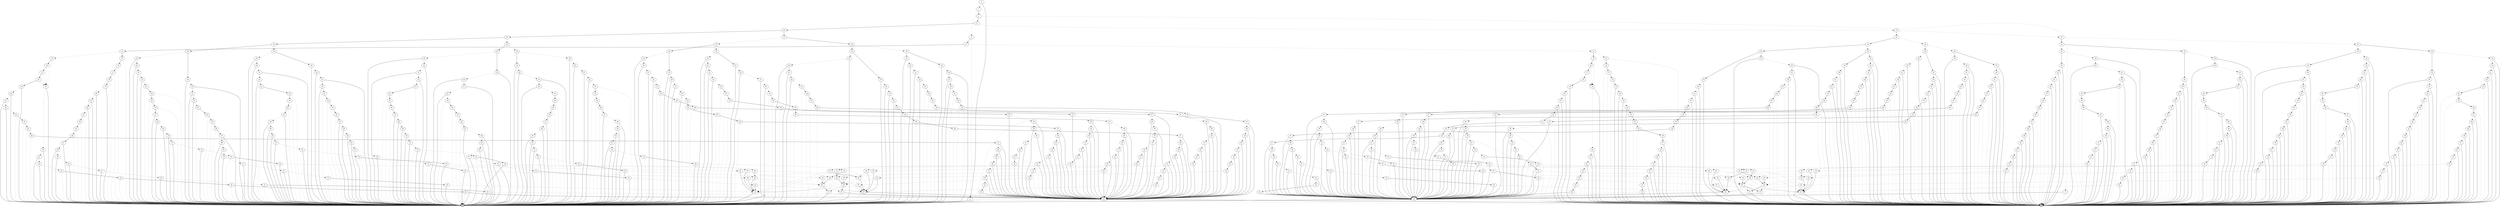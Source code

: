 digraph G {
0 [shape=box, label="0", style=filled, shape=box, height=0.3, width=0.3];
1 [shape=box, label="1", style=filled, shape=box, height=0.3, width=0.3];
30830 [label="0"];
30830 -> 30829 [style=dotted];
30830 -> 14 [style=filled];
30829 [label="1"];
30829 -> 30824 [style=dotted];
30829 -> 30828 [style=filled];
30824 [label="2"];
30824 -> 14 [style=dotted];
30824 -> 30823 [style=filled];
14 [label="6"];
14 -> 0 [style=dotted];
14 -> 1 [style=filled];
30823 [label="6"];
30823 -> 30821 [style=dotted];
30823 -> 30822 [style=filled];
30821 [label="14"];
30821 -> 9319 [style=dotted];
30821 -> 13718 [style=filled];
9319 [label="15"];
9319 -> 0 [style=dotted];
9319 -> 9318 [style=filled];
9318 [label="16"];
9318 -> 0 [style=dotted];
9318 -> 9317 [style=filled];
9317 [label="17"];
9317 -> 0 [style=dotted];
9317 -> 9316 [style=filled];
9316 [label="18"];
9316 -> 0 [style=dotted];
9316 -> 9313 [style=filled];
9313 [label="19"];
9313 -> 9312 [style=dotted];
9313 -> 0 [style=filled];
9312 [label="20"];
9312 -> 9311 [style=dotted];
9312 -> 0 [style=filled];
9311 [label="21"];
9311 -> 9310 [style=dotted];
9311 -> 0 [style=filled];
9310 [label="22"];
9310 -> 9309 [style=dotted];
9310 -> 0 [style=filled];
9309 [label="23"];
9309 -> 0 [style=dotted];
9309 -> 9308 [style=filled];
9308 [label="24"];
9308 -> 0 [style=dotted];
9308 -> 9307 [style=filled];
9307 [label="25"];
9307 -> 0 [style=dotted];
9307 -> 9306 [style=filled];
9306 [label="26"];
9306 -> 0 [style=dotted];
9306 -> 9305 [style=filled];
9305 [label="27"];
9305 -> 9304 [style=dotted];
9305 -> 0 [style=filled];
9304 [label="28"];
9304 -> 9303 [style=dotted];
9304 -> 0 [style=filled];
9303 [label="29"];
9303 -> 9302 [style=dotted];
9303 -> 0 [style=filled];
9302 [label="30"];
9302 -> 9301 [style=dotted];
9302 -> 0 [style=filled];
9301 [label="31"];
9301 -> 9300 [style=dotted];
9301 -> 0 [style=filled];
9300 [label="32"];
9300 -> 9299 [style=dotted];
9300 -> 0 [style=filled];
9299 [label="33"];
9299 -> 0 [style=dotted];
9299 -> 9298 [style=filled];
9298 [label="34"];
9298 -> 100 [style=dotted];
9298 -> 0 [style=filled];
100 [label="49"];
100 -> 0 [style=dotted];
100 -> 1 [style=filled];
13718 [label="15"];
13718 -> 235 [style=dotted];
13718 -> 13717 [style=filled];
235 [label="19"];
235 -> 234 [style=dotted];
235 -> 0 [style=filled];
234 [label="20"];
234 -> 233 [style=dotted];
234 -> 0 [style=filled];
233 [label="21"];
233 -> 232 [style=dotted];
233 -> 0 [style=filled];
232 [label="22"];
232 -> 231 [style=dotted];
232 -> 0 [style=filled];
231 [label="23"];
231 -> 0 [style=dotted];
231 -> 230 [style=filled];
230 [label="24"];
230 -> 0 [style=dotted];
230 -> 229 [style=filled];
229 [label="25"];
229 -> 0 [style=dotted];
229 -> 228 [style=filled];
228 [label="26"];
228 -> 0 [style=dotted];
228 -> 100 [style=filled];
13717 [label="16"];
13717 -> 235 [style=dotted];
13717 -> 13716 [style=filled];
13716 [label="17"];
13716 -> 235 [style=dotted];
13716 -> 13715 [style=filled];
13715 [label="18"];
13715 -> 235 [style=dotted];
13715 -> 301 [style=filled];
301 [label="19"];
301 -> 300 [style=dotted];
301 -> 0 [style=filled];
300 [label="20"];
300 -> 299 [style=dotted];
300 -> 0 [style=filled];
299 [label="21"];
299 -> 298 [style=dotted];
299 -> 0 [style=filled];
298 [label="22"];
298 -> 297 [style=dotted];
298 -> 0 [style=filled];
297 [label="23"];
297 -> 0 [style=dotted];
297 -> 296 [style=filled];
296 [label="24"];
296 -> 0 [style=dotted];
296 -> 295 [style=filled];
295 [label="25"];
295 -> 0 [style=dotted];
295 -> 294 [style=filled];
294 [label="26"];
294 -> 0 [style=dotted];
294 -> 293 [style=filled];
293 [label="27"];
293 -> 292 [style=dotted];
293 -> 100 [style=filled];
292 [label="28"];
292 -> 291 [style=dotted];
292 -> 100 [style=filled];
291 [label="29"];
291 -> 290 [style=dotted];
291 -> 100 [style=filled];
290 [label="30"];
290 -> 289 [style=dotted];
290 -> 100 [style=filled];
289 [label="31"];
289 -> 288 [style=dotted];
289 -> 100 [style=filled];
288 [label="32"];
288 -> 287 [style=dotted];
288 -> 100 [style=filled];
287 [label="33"];
287 -> 100 [style=dotted];
287 -> 286 [style=filled];
286 [label="34"];
286 -> 0 [style=dotted];
286 -> 100 [style=filled];
30822 [label="14"];
30822 -> 13710 [style=dotted];
30822 -> 11496 [style=filled];
13710 [label="15"];
13710 -> 244 [style=dotted];
13710 -> 13709 [style=filled];
244 [label="19"];
244 -> 243 [style=dotted];
244 -> 1 [style=filled];
243 [label="20"];
243 -> 242 [style=dotted];
243 -> 1 [style=filled];
242 [label="21"];
242 -> 241 [style=dotted];
242 -> 1 [style=filled];
241 [label="22"];
241 -> 240 [style=dotted];
241 -> 1 [style=filled];
240 [label="23"];
240 -> 1 [style=dotted];
240 -> 239 [style=filled];
239 [label="24"];
239 -> 1 [style=dotted];
239 -> 238 [style=filled];
238 [label="25"];
238 -> 1 [style=dotted];
238 -> 237 [style=filled];
237 [label="26"];
237 -> 1 [style=dotted];
237 -> 101 [style=filled];
101 [label="49"];
101 -> 1 [style=dotted];
101 -> 0 [style=filled];
13709 [label="16"];
13709 -> 244 [style=dotted];
13709 -> 13708 [style=filled];
13708 [label="17"];
13708 -> 244 [style=dotted];
13708 -> 13707 [style=filled];
13707 [label="18"];
13707 -> 244 [style=dotted];
13707 -> 322 [style=filled];
322 [label="19"];
322 -> 321 [style=dotted];
322 -> 1 [style=filled];
321 [label="20"];
321 -> 320 [style=dotted];
321 -> 1 [style=filled];
320 [label="21"];
320 -> 319 [style=dotted];
320 -> 1 [style=filled];
319 [label="22"];
319 -> 318 [style=dotted];
319 -> 1 [style=filled];
318 [label="23"];
318 -> 1 [style=dotted];
318 -> 317 [style=filled];
317 [label="24"];
317 -> 1 [style=dotted];
317 -> 316 [style=filled];
316 [label="25"];
316 -> 1 [style=dotted];
316 -> 315 [style=filled];
315 [label="26"];
315 -> 1 [style=dotted];
315 -> 314 [style=filled];
314 [label="27"];
314 -> 313 [style=dotted];
314 -> 101 [style=filled];
313 [label="28"];
313 -> 312 [style=dotted];
313 -> 101 [style=filled];
312 [label="29"];
312 -> 311 [style=dotted];
312 -> 101 [style=filled];
311 [label="30"];
311 -> 310 [style=dotted];
311 -> 101 [style=filled];
310 [label="31"];
310 -> 309 [style=dotted];
310 -> 101 [style=filled];
309 [label="32"];
309 -> 308 [style=dotted];
309 -> 101 [style=filled];
308 [label="33"];
308 -> 101 [style=dotted];
308 -> 307 [style=filled];
307 [label="34"];
307 -> 1 [style=dotted];
307 -> 101 [style=filled];
11496 [label="15"];
11496 -> 1 [style=dotted];
11496 -> 11495 [style=filled];
11495 [label="16"];
11495 -> 1 [style=dotted];
11495 -> 11494 [style=filled];
11494 [label="17"];
11494 -> 1 [style=dotted];
11494 -> 11493 [style=filled];
11493 [label="18"];
11493 -> 1 [style=dotted];
11493 -> 11492 [style=filled];
11492 [label="19"];
11492 -> 11491 [style=dotted];
11492 -> 1 [style=filled];
11491 [label="20"];
11491 -> 11490 [style=dotted];
11491 -> 1 [style=filled];
11490 [label="21"];
11490 -> 11489 [style=dotted];
11490 -> 1 [style=filled];
11489 [label="22"];
11489 -> 11488 [style=dotted];
11489 -> 1 [style=filled];
11488 [label="23"];
11488 -> 1 [style=dotted];
11488 -> 11487 [style=filled];
11487 [label="24"];
11487 -> 1 [style=dotted];
11487 -> 11486 [style=filled];
11486 [label="25"];
11486 -> 1 [style=dotted];
11486 -> 11485 [style=filled];
11485 [label="26"];
11485 -> 1 [style=dotted];
11485 -> 11484 [style=filled];
11484 [label="27"];
11484 -> 11483 [style=dotted];
11484 -> 1 [style=filled];
11483 [label="28"];
11483 -> 11482 [style=dotted];
11483 -> 1 [style=filled];
11482 [label="29"];
11482 -> 11481 [style=dotted];
11482 -> 1 [style=filled];
11481 [label="30"];
11481 -> 11480 [style=dotted];
11481 -> 1 [style=filled];
11480 [label="31"];
11480 -> 11479 [style=dotted];
11480 -> 1 [style=filled];
11479 [label="32"];
11479 -> 11478 [style=dotted];
11479 -> 1 [style=filled];
11478 [label="33"];
11478 -> 1 [style=dotted];
11478 -> 11477 [style=filled];
11477 [label="34"];
11477 -> 101 [style=dotted];
11477 -> 1 [style=filled];
30828 [label="2"];
30828 -> 28750 [style=dotted];
30828 -> 30827 [style=filled];
28750 [label="6"];
28750 -> 0 [style=dotted];
28750 -> 100 [style=filled];
30827 [label="6"];
30827 -> 30825 [style=dotted];
30827 -> 30826 [style=filled];
30825 [label="14"];
30825 -> 30113 [style=dotted];
30825 -> 30815 [style=filled];
30113 [label="15"];
30113 -> 30045 [style=dotted];
30113 -> 30112 [style=filled];
30045 [label="16"];
30045 -> 30011 [style=dotted];
30045 -> 30044 [style=filled];
30011 [label="18"];
30011 -> 29994 [style=dotted];
30011 -> 30010 [style=filled];
29994 [label="19"];
29994 -> 29993 [style=dotted];
29994 -> 0 [style=filled];
29993 [label="20"];
29993 -> 29992 [style=dotted];
29993 -> 0 [style=filled];
29992 [label="21"];
29992 -> 29991 [style=dotted];
29992 -> 0 [style=filled];
29991 [label="22"];
29991 -> 29990 [style=dotted];
29991 -> 0 [style=filled];
29990 [label="23"];
29990 -> 0 [style=dotted];
29990 -> 29989 [style=filled];
29989 [label="24"];
29989 -> 0 [style=dotted];
29989 -> 29988 [style=filled];
29988 [label="25"];
29988 -> 0 [style=dotted];
29988 -> 29987 [style=filled];
29987 [label="26"];
29987 -> 0 [style=dotted];
29987 -> 29986 [style=filled];
29986 [label="27"];
29986 -> 29985 [style=dotted];
29986 -> 0 [style=filled];
29985 [label="28"];
29985 -> 29984 [style=dotted];
29985 -> 0 [style=filled];
29984 [label="29"];
29984 -> 29983 [style=dotted];
29984 -> 0 [style=filled];
29983 [label="30"];
29983 -> 29982 [style=dotted];
29983 -> 0 [style=filled];
29982 [label="31"];
29982 -> 29981 [style=dotted];
29982 -> 0 [style=filled];
29981 [label="32"];
29981 -> 29980 [style=dotted];
29981 -> 0 [style=filled];
29980 [label="33"];
29980 -> 0 [style=dotted];
29980 -> 29979 [style=filled];
29979 [label="34"];
29979 -> 29725 [style=dotted];
29979 -> 0 [style=filled];
29725 [label="35"];
29725 -> 452 [style=dotted];
29725 -> 29724 [style=filled];
452 [label="45"];
452 -> 0 [style=dotted];
452 -> 100 [style=filled];
29724 [label="36"];
29724 -> 452 [style=dotted];
29724 -> 29723 [style=filled];
29723 [label="45"];
29723 -> 574 [style=dotted];
29723 -> 582 [style=filled];
574 [label="47"];
574 -> 0 [style=dotted];
574 -> 100 [style=filled];
582 [label="47"];
582 -> 100 [style=dotted];
582 -> 0 [style=filled];
30010 [label="19"];
30010 -> 30009 [style=dotted];
30010 -> 0 [style=filled];
30009 [label="20"];
30009 -> 30008 [style=dotted];
30009 -> 0 [style=filled];
30008 [label="21"];
30008 -> 30007 [style=dotted];
30008 -> 0 [style=filled];
30007 [label="22"];
30007 -> 30006 [style=dotted];
30007 -> 0 [style=filled];
30006 [label="23"];
30006 -> 0 [style=dotted];
30006 -> 30005 [style=filled];
30005 [label="24"];
30005 -> 0 [style=dotted];
30005 -> 30004 [style=filled];
30004 [label="25"];
30004 -> 0 [style=dotted];
30004 -> 30003 [style=filled];
30003 [label="26"];
30003 -> 0 [style=dotted];
30003 -> 30002 [style=filled];
30002 [label="27"];
30002 -> 30001 [style=dotted];
30002 -> 0 [style=filled];
30001 [label="28"];
30001 -> 30000 [style=dotted];
30001 -> 0 [style=filled];
30000 [label="29"];
30000 -> 29999 [style=dotted];
30000 -> 0 [style=filled];
29999 [label="30"];
29999 -> 29998 [style=dotted];
29999 -> 0 [style=filled];
29998 [label="31"];
29998 -> 29997 [style=dotted];
29998 -> 0 [style=filled];
29997 [label="32"];
29997 -> 29996 [style=dotted];
29997 -> 0 [style=filled];
29996 [label="33"];
29996 -> 0 [style=dotted];
29996 -> 29995 [style=filled];
29995 [label="34"];
29995 -> 29730 [style=dotted];
29995 -> 0 [style=filled];
29730 [label="35"];
29730 -> 452 [style=dotted];
29730 -> 29723 [style=filled];
30044 [label="18"];
30044 -> 30027 [style=dotted];
30044 -> 30043 [style=filled];
30027 [label="19"];
30027 -> 30026 [style=dotted];
30027 -> 0 [style=filled];
30026 [label="20"];
30026 -> 30025 [style=dotted];
30026 -> 0 [style=filled];
30025 [label="21"];
30025 -> 30024 [style=dotted];
30025 -> 0 [style=filled];
30024 [label="22"];
30024 -> 30023 [style=dotted];
30024 -> 0 [style=filled];
30023 [label="23"];
30023 -> 0 [style=dotted];
30023 -> 30022 [style=filled];
30022 [label="24"];
30022 -> 0 [style=dotted];
30022 -> 30021 [style=filled];
30021 [label="25"];
30021 -> 0 [style=dotted];
30021 -> 30020 [style=filled];
30020 [label="26"];
30020 -> 0 [style=dotted];
30020 -> 30019 [style=filled];
30019 [label="27"];
30019 -> 30018 [style=dotted];
30019 -> 0 [style=filled];
30018 [label="28"];
30018 -> 30017 [style=dotted];
30018 -> 0 [style=filled];
30017 [label="29"];
30017 -> 30016 [style=dotted];
30017 -> 0 [style=filled];
30016 [label="30"];
30016 -> 30015 [style=dotted];
30016 -> 0 [style=filled];
30015 [label="31"];
30015 -> 30014 [style=dotted];
30015 -> 0 [style=filled];
30014 [label="32"];
30014 -> 30013 [style=dotted];
30014 -> 0 [style=filled];
30013 [label="33"];
30013 -> 0 [style=dotted];
30013 -> 30012 [style=filled];
30012 [label="34"];
30012 -> 29736 [style=dotted];
30012 -> 0 [style=filled];
29736 [label="35"];
29736 -> 452 [style=dotted];
29736 -> 29735 [style=filled];
29735 [label="36"];
29735 -> 29723 [style=dotted];
29735 -> 460 [style=filled];
460 [label="45"];
460 -> 100 [style=dotted];
460 -> 0 [style=filled];
30043 [label="19"];
30043 -> 30042 [style=dotted];
30043 -> 0 [style=filled];
30042 [label="20"];
30042 -> 30041 [style=dotted];
30042 -> 0 [style=filled];
30041 [label="21"];
30041 -> 30040 [style=dotted];
30041 -> 0 [style=filled];
30040 [label="22"];
30040 -> 30039 [style=dotted];
30040 -> 0 [style=filled];
30039 [label="23"];
30039 -> 0 [style=dotted];
30039 -> 30038 [style=filled];
30038 [label="24"];
30038 -> 0 [style=dotted];
30038 -> 30037 [style=filled];
30037 [label="25"];
30037 -> 0 [style=dotted];
30037 -> 30036 [style=filled];
30036 [label="26"];
30036 -> 0 [style=dotted];
30036 -> 30035 [style=filled];
30035 [label="27"];
30035 -> 30034 [style=dotted];
30035 -> 0 [style=filled];
30034 [label="28"];
30034 -> 30033 [style=dotted];
30034 -> 0 [style=filled];
30033 [label="29"];
30033 -> 30032 [style=dotted];
30033 -> 0 [style=filled];
30032 [label="30"];
30032 -> 30031 [style=dotted];
30032 -> 0 [style=filled];
30031 [label="31"];
30031 -> 30030 [style=dotted];
30031 -> 0 [style=filled];
30030 [label="32"];
30030 -> 30029 [style=dotted];
30030 -> 0 [style=filled];
30029 [label="33"];
30029 -> 0 [style=dotted];
30029 -> 30028 [style=filled];
30028 [label="34"];
30028 -> 29820 [style=dotted];
30028 -> 0 [style=filled];
29820 [label="35"];
29820 -> 452 [style=dotted];
29820 -> 460 [style=filled];
30112 [label="16"];
30112 -> 30078 [style=dotted];
30112 -> 30111 [style=filled];
30078 [label="18"];
30078 -> 30061 [style=dotted];
30078 -> 30077 [style=filled];
30061 [label="19"];
30061 -> 30060 [style=dotted];
30061 -> 0 [style=filled];
30060 [label="20"];
30060 -> 30059 [style=dotted];
30060 -> 0 [style=filled];
30059 [label="21"];
30059 -> 30058 [style=dotted];
30059 -> 0 [style=filled];
30058 [label="22"];
30058 -> 30057 [style=dotted];
30058 -> 0 [style=filled];
30057 [label="23"];
30057 -> 0 [style=dotted];
30057 -> 30056 [style=filled];
30056 [label="24"];
30056 -> 0 [style=dotted];
30056 -> 30055 [style=filled];
30055 [label="25"];
30055 -> 0 [style=dotted];
30055 -> 30054 [style=filled];
30054 [label="26"];
30054 -> 0 [style=dotted];
30054 -> 30053 [style=filled];
30053 [label="27"];
30053 -> 30052 [style=dotted];
30053 -> 0 [style=filled];
30052 [label="28"];
30052 -> 30051 [style=dotted];
30052 -> 0 [style=filled];
30051 [label="29"];
30051 -> 30050 [style=dotted];
30051 -> 0 [style=filled];
30050 [label="30"];
30050 -> 30049 [style=dotted];
30050 -> 0 [style=filled];
30049 [label="31"];
30049 -> 30048 [style=dotted];
30049 -> 0 [style=filled];
30048 [label="32"];
30048 -> 30047 [style=dotted];
30048 -> 0 [style=filled];
30047 [label="33"];
30047 -> 0 [style=dotted];
30047 -> 30046 [style=filled];
30046 [label="34"];
30046 -> 29897 [style=dotted];
30046 -> 0 [style=filled];
29897 [label="35"];
29897 -> 29724 [style=dotted];
29897 -> 460 [style=filled];
30077 [label="19"];
30077 -> 30076 [style=dotted];
30077 -> 0 [style=filled];
30076 [label="20"];
30076 -> 30075 [style=dotted];
30076 -> 0 [style=filled];
30075 [label="21"];
30075 -> 30074 [style=dotted];
30075 -> 0 [style=filled];
30074 [label="22"];
30074 -> 30073 [style=dotted];
30074 -> 0 [style=filled];
30073 [label="23"];
30073 -> 0 [style=dotted];
30073 -> 30072 [style=filled];
30072 [label="24"];
30072 -> 0 [style=dotted];
30072 -> 30071 [style=filled];
30071 [label="25"];
30071 -> 0 [style=dotted];
30071 -> 30070 [style=filled];
30070 [label="26"];
30070 -> 0 [style=dotted];
30070 -> 30069 [style=filled];
30069 [label="27"];
30069 -> 30068 [style=dotted];
30069 -> 0 [style=filled];
30068 [label="28"];
30068 -> 30067 [style=dotted];
30068 -> 0 [style=filled];
30067 [label="29"];
30067 -> 30066 [style=dotted];
30067 -> 0 [style=filled];
30066 [label="30"];
30066 -> 30065 [style=dotted];
30066 -> 0 [style=filled];
30065 [label="31"];
30065 -> 30064 [style=dotted];
30065 -> 0 [style=filled];
30064 [label="32"];
30064 -> 30063 [style=dotted];
30064 -> 0 [style=filled];
30063 [label="33"];
30063 -> 0 [style=dotted];
30063 -> 30062 [style=filled];
30062 [label="34"];
30062 -> 29899 [style=dotted];
30062 -> 0 [style=filled];
29899 [label="35"];
29899 -> 29723 [style=dotted];
29899 -> 460 [style=filled];
30111 [label="18"];
30111 -> 30094 [style=dotted];
30111 -> 30110 [style=filled];
30094 [label="19"];
30094 -> 30093 [style=dotted];
30094 -> 0 [style=filled];
30093 [label="20"];
30093 -> 30092 [style=dotted];
30093 -> 0 [style=filled];
30092 [label="21"];
30092 -> 30091 [style=dotted];
30092 -> 0 [style=filled];
30091 [label="22"];
30091 -> 30090 [style=dotted];
30091 -> 0 [style=filled];
30090 [label="23"];
30090 -> 0 [style=dotted];
30090 -> 30089 [style=filled];
30089 [label="24"];
30089 -> 0 [style=dotted];
30089 -> 30088 [style=filled];
30088 [label="25"];
30088 -> 0 [style=dotted];
30088 -> 30087 [style=filled];
30087 [label="26"];
30087 -> 0 [style=dotted];
30087 -> 30086 [style=filled];
30086 [label="27"];
30086 -> 30085 [style=dotted];
30086 -> 0 [style=filled];
30085 [label="28"];
30085 -> 30084 [style=dotted];
30085 -> 0 [style=filled];
30084 [label="29"];
30084 -> 30083 [style=dotted];
30084 -> 0 [style=filled];
30083 [label="30"];
30083 -> 30082 [style=dotted];
30083 -> 0 [style=filled];
30082 [label="31"];
30082 -> 30081 [style=dotted];
30082 -> 0 [style=filled];
30081 [label="32"];
30081 -> 30080 [style=dotted];
30081 -> 0 [style=filled];
30080 [label="33"];
30080 -> 0 [style=dotted];
30080 -> 30079 [style=filled];
30079 [label="34"];
30079 -> 29902 [style=dotted];
30079 -> 0 [style=filled];
29902 [label="35"];
29902 -> 29735 [style=dotted];
29902 -> 460 [style=filled];
30110 [label="19"];
30110 -> 30109 [style=dotted];
30110 -> 0 [style=filled];
30109 [label="20"];
30109 -> 30108 [style=dotted];
30109 -> 0 [style=filled];
30108 [label="21"];
30108 -> 30107 [style=dotted];
30108 -> 0 [style=filled];
30107 [label="22"];
30107 -> 30106 [style=dotted];
30107 -> 0 [style=filled];
30106 [label="23"];
30106 -> 0 [style=dotted];
30106 -> 30105 [style=filled];
30105 [label="24"];
30105 -> 0 [style=dotted];
30105 -> 30104 [style=filled];
30104 [label="25"];
30104 -> 0 [style=dotted];
30104 -> 30103 [style=filled];
30103 [label="26"];
30103 -> 0 [style=dotted];
30103 -> 30102 [style=filled];
30102 [label="27"];
30102 -> 30101 [style=dotted];
30102 -> 0 [style=filled];
30101 [label="28"];
30101 -> 30100 [style=dotted];
30101 -> 0 [style=filled];
30100 [label="29"];
30100 -> 30099 [style=dotted];
30100 -> 0 [style=filled];
30099 [label="30"];
30099 -> 30098 [style=dotted];
30099 -> 0 [style=filled];
30098 [label="31"];
30098 -> 30097 [style=dotted];
30098 -> 0 [style=filled];
30097 [label="32"];
30097 -> 30096 [style=dotted];
30097 -> 0 [style=filled];
30096 [label="33"];
30096 -> 0 [style=dotted];
30096 -> 30095 [style=filled];
30095 [label="34"];
30095 -> 460 [style=dotted];
30095 -> 0 [style=filled];
30815 [label="15"];
30815 -> 30747 [style=dotted];
30815 -> 30814 [style=filled];
30747 [label="16"];
30747 -> 30713 [style=dotted];
30747 -> 30746 [style=filled];
30713 [label="18"];
30713 -> 30696 [style=dotted];
30713 -> 30712 [style=filled];
30696 [label="19"];
30696 -> 30695 [style=dotted];
30696 -> 0 [style=filled];
30695 [label="20"];
30695 -> 30694 [style=dotted];
30695 -> 0 [style=filled];
30694 [label="21"];
30694 -> 30693 [style=dotted];
30694 -> 0 [style=filled];
30693 [label="22"];
30693 -> 30692 [style=dotted];
30693 -> 0 [style=filled];
30692 [label="23"];
30692 -> 0 [style=dotted];
30692 -> 30691 [style=filled];
30691 [label="24"];
30691 -> 0 [style=dotted];
30691 -> 30690 [style=filled];
30690 [label="25"];
30690 -> 0 [style=dotted];
30690 -> 30689 [style=filled];
30689 [label="26"];
30689 -> 0 [style=dotted];
30689 -> 30688 [style=filled];
30688 [label="27"];
30688 -> 30687 [style=dotted];
30688 -> 100 [style=filled];
30687 [label="28"];
30687 -> 30686 [style=dotted];
30687 -> 100 [style=filled];
30686 [label="29"];
30686 -> 30685 [style=dotted];
30686 -> 100 [style=filled];
30685 [label="30"];
30685 -> 30684 [style=dotted];
30685 -> 100 [style=filled];
30684 [label="31"];
30684 -> 30683 [style=dotted];
30684 -> 100 [style=filled];
30683 [label="32"];
30683 -> 30682 [style=dotted];
30683 -> 100 [style=filled];
30682 [label="33"];
30682 -> 100 [style=dotted];
30682 -> 30681 [style=filled];
30681 [label="34"];
30681 -> 29773 [style=dotted];
30681 -> 100 [style=filled];
29773 [label="35"];
29773 -> 460 [style=dotted];
29773 -> 29772 [style=filled];
29772 [label="36"];
29772 -> 460 [style=dotted];
29772 -> 29771 [style=filled];
29771 [label="45"];
29771 -> 582 [style=dotted];
29771 -> 574 [style=filled];
30712 [label="19"];
30712 -> 30711 [style=dotted];
30712 -> 0 [style=filled];
30711 [label="20"];
30711 -> 30710 [style=dotted];
30711 -> 0 [style=filled];
30710 [label="21"];
30710 -> 30709 [style=dotted];
30710 -> 0 [style=filled];
30709 [label="22"];
30709 -> 30708 [style=dotted];
30709 -> 0 [style=filled];
30708 [label="23"];
30708 -> 0 [style=dotted];
30708 -> 30707 [style=filled];
30707 [label="24"];
30707 -> 0 [style=dotted];
30707 -> 30706 [style=filled];
30706 [label="25"];
30706 -> 0 [style=dotted];
30706 -> 30705 [style=filled];
30705 [label="26"];
30705 -> 0 [style=dotted];
30705 -> 30704 [style=filled];
30704 [label="27"];
30704 -> 30703 [style=dotted];
30704 -> 100 [style=filled];
30703 [label="28"];
30703 -> 30702 [style=dotted];
30703 -> 100 [style=filled];
30702 [label="29"];
30702 -> 30701 [style=dotted];
30702 -> 100 [style=filled];
30701 [label="30"];
30701 -> 30700 [style=dotted];
30701 -> 100 [style=filled];
30700 [label="31"];
30700 -> 30699 [style=dotted];
30700 -> 100 [style=filled];
30699 [label="32"];
30699 -> 30698 [style=dotted];
30699 -> 100 [style=filled];
30698 [label="33"];
30698 -> 100 [style=dotted];
30698 -> 30697 [style=filled];
30697 [label="34"];
30697 -> 29778 [style=dotted];
30697 -> 100 [style=filled];
29778 [label="35"];
29778 -> 460 [style=dotted];
29778 -> 29771 [style=filled];
30746 [label="18"];
30746 -> 30729 [style=dotted];
30746 -> 30745 [style=filled];
30729 [label="19"];
30729 -> 30728 [style=dotted];
30729 -> 0 [style=filled];
30728 [label="20"];
30728 -> 30727 [style=dotted];
30728 -> 0 [style=filled];
30727 [label="21"];
30727 -> 30726 [style=dotted];
30727 -> 0 [style=filled];
30726 [label="22"];
30726 -> 30725 [style=dotted];
30726 -> 0 [style=filled];
30725 [label="23"];
30725 -> 0 [style=dotted];
30725 -> 30724 [style=filled];
30724 [label="24"];
30724 -> 0 [style=dotted];
30724 -> 30723 [style=filled];
30723 [label="25"];
30723 -> 0 [style=dotted];
30723 -> 30722 [style=filled];
30722 [label="26"];
30722 -> 0 [style=dotted];
30722 -> 30721 [style=filled];
30721 [label="27"];
30721 -> 30720 [style=dotted];
30721 -> 100 [style=filled];
30720 [label="28"];
30720 -> 30719 [style=dotted];
30720 -> 100 [style=filled];
30719 [label="29"];
30719 -> 30718 [style=dotted];
30719 -> 100 [style=filled];
30718 [label="30"];
30718 -> 30717 [style=dotted];
30718 -> 100 [style=filled];
30717 [label="31"];
30717 -> 30716 [style=dotted];
30717 -> 100 [style=filled];
30716 [label="32"];
30716 -> 30715 [style=dotted];
30716 -> 100 [style=filled];
30715 [label="33"];
30715 -> 100 [style=dotted];
30715 -> 30714 [style=filled];
30714 [label="34"];
30714 -> 29784 [style=dotted];
30714 -> 100 [style=filled];
29784 [label="35"];
29784 -> 460 [style=dotted];
29784 -> 29783 [style=filled];
29783 [label="36"];
29783 -> 29771 [style=dotted];
29783 -> 452 [style=filled];
30745 [label="19"];
30745 -> 30744 [style=dotted];
30745 -> 0 [style=filled];
30744 [label="20"];
30744 -> 30743 [style=dotted];
30744 -> 0 [style=filled];
30743 [label="21"];
30743 -> 30742 [style=dotted];
30743 -> 0 [style=filled];
30742 [label="22"];
30742 -> 30741 [style=dotted];
30742 -> 0 [style=filled];
30741 [label="23"];
30741 -> 0 [style=dotted];
30741 -> 30740 [style=filled];
30740 [label="24"];
30740 -> 0 [style=dotted];
30740 -> 30739 [style=filled];
30739 [label="25"];
30739 -> 0 [style=dotted];
30739 -> 30738 [style=filled];
30738 [label="26"];
30738 -> 0 [style=dotted];
30738 -> 30737 [style=filled];
30737 [label="27"];
30737 -> 30736 [style=dotted];
30737 -> 100 [style=filled];
30736 [label="28"];
30736 -> 30735 [style=dotted];
30736 -> 100 [style=filled];
30735 [label="29"];
30735 -> 30734 [style=dotted];
30735 -> 100 [style=filled];
30734 [label="30"];
30734 -> 30733 [style=dotted];
30734 -> 100 [style=filled];
30733 [label="31"];
30733 -> 30732 [style=dotted];
30733 -> 100 [style=filled];
30732 [label="32"];
30732 -> 30731 [style=dotted];
30732 -> 100 [style=filled];
30731 [label="33"];
30731 -> 100 [style=dotted];
30731 -> 30730 [style=filled];
30730 [label="34"];
30730 -> 29836 [style=dotted];
30730 -> 100 [style=filled];
29836 [label="35"];
29836 -> 460 [style=dotted];
29836 -> 452 [style=filled];
30814 [label="16"];
30814 -> 30780 [style=dotted];
30814 -> 30813 [style=filled];
30780 [label="18"];
30780 -> 30763 [style=dotted];
30780 -> 30779 [style=filled];
30763 [label="19"];
30763 -> 30762 [style=dotted];
30763 -> 0 [style=filled];
30762 [label="20"];
30762 -> 30761 [style=dotted];
30762 -> 0 [style=filled];
30761 [label="21"];
30761 -> 30760 [style=dotted];
30761 -> 0 [style=filled];
30760 [label="22"];
30760 -> 30759 [style=dotted];
30760 -> 0 [style=filled];
30759 [label="23"];
30759 -> 0 [style=dotted];
30759 -> 30758 [style=filled];
30758 [label="24"];
30758 -> 0 [style=dotted];
30758 -> 30757 [style=filled];
30757 [label="25"];
30757 -> 0 [style=dotted];
30757 -> 30756 [style=filled];
30756 [label="26"];
30756 -> 0 [style=dotted];
30756 -> 30755 [style=filled];
30755 [label="27"];
30755 -> 30754 [style=dotted];
30755 -> 100 [style=filled];
30754 [label="28"];
30754 -> 30753 [style=dotted];
30754 -> 100 [style=filled];
30753 [label="29"];
30753 -> 30752 [style=dotted];
30753 -> 100 [style=filled];
30752 [label="30"];
30752 -> 30751 [style=dotted];
30752 -> 100 [style=filled];
30751 [label="31"];
30751 -> 30750 [style=dotted];
30751 -> 100 [style=filled];
30750 [label="32"];
30750 -> 30749 [style=dotted];
30750 -> 100 [style=filled];
30749 [label="33"];
30749 -> 100 [style=dotted];
30749 -> 30748 [style=filled];
30748 [label="34"];
30748 -> 29908 [style=dotted];
30748 -> 100 [style=filled];
29908 [label="35"];
29908 -> 29772 [style=dotted];
29908 -> 452 [style=filled];
30779 [label="19"];
30779 -> 30778 [style=dotted];
30779 -> 0 [style=filled];
30778 [label="20"];
30778 -> 30777 [style=dotted];
30778 -> 0 [style=filled];
30777 [label="21"];
30777 -> 30776 [style=dotted];
30777 -> 0 [style=filled];
30776 [label="22"];
30776 -> 30775 [style=dotted];
30776 -> 0 [style=filled];
30775 [label="23"];
30775 -> 0 [style=dotted];
30775 -> 30774 [style=filled];
30774 [label="24"];
30774 -> 0 [style=dotted];
30774 -> 30773 [style=filled];
30773 [label="25"];
30773 -> 0 [style=dotted];
30773 -> 30772 [style=filled];
30772 [label="26"];
30772 -> 0 [style=dotted];
30772 -> 30771 [style=filled];
30771 [label="27"];
30771 -> 30770 [style=dotted];
30771 -> 100 [style=filled];
30770 [label="28"];
30770 -> 30769 [style=dotted];
30770 -> 100 [style=filled];
30769 [label="29"];
30769 -> 30768 [style=dotted];
30769 -> 100 [style=filled];
30768 [label="30"];
30768 -> 30767 [style=dotted];
30768 -> 100 [style=filled];
30767 [label="31"];
30767 -> 30766 [style=dotted];
30767 -> 100 [style=filled];
30766 [label="32"];
30766 -> 30765 [style=dotted];
30766 -> 100 [style=filled];
30765 [label="33"];
30765 -> 100 [style=dotted];
30765 -> 30764 [style=filled];
30764 [label="34"];
30764 -> 29910 [style=dotted];
30764 -> 100 [style=filled];
29910 [label="35"];
29910 -> 29771 [style=dotted];
29910 -> 452 [style=filled];
30813 [label="18"];
30813 -> 30796 [style=dotted];
30813 -> 30812 [style=filled];
30796 [label="19"];
30796 -> 30795 [style=dotted];
30796 -> 0 [style=filled];
30795 [label="20"];
30795 -> 30794 [style=dotted];
30795 -> 0 [style=filled];
30794 [label="21"];
30794 -> 30793 [style=dotted];
30794 -> 0 [style=filled];
30793 [label="22"];
30793 -> 30792 [style=dotted];
30793 -> 0 [style=filled];
30792 [label="23"];
30792 -> 0 [style=dotted];
30792 -> 30791 [style=filled];
30791 [label="24"];
30791 -> 0 [style=dotted];
30791 -> 30790 [style=filled];
30790 [label="25"];
30790 -> 0 [style=dotted];
30790 -> 30789 [style=filled];
30789 [label="26"];
30789 -> 0 [style=dotted];
30789 -> 30788 [style=filled];
30788 [label="27"];
30788 -> 30787 [style=dotted];
30788 -> 100 [style=filled];
30787 [label="28"];
30787 -> 30786 [style=dotted];
30787 -> 100 [style=filled];
30786 [label="29"];
30786 -> 30785 [style=dotted];
30786 -> 100 [style=filled];
30785 [label="30"];
30785 -> 30784 [style=dotted];
30785 -> 100 [style=filled];
30784 [label="31"];
30784 -> 30783 [style=dotted];
30784 -> 100 [style=filled];
30783 [label="32"];
30783 -> 30782 [style=dotted];
30783 -> 100 [style=filled];
30782 [label="33"];
30782 -> 100 [style=dotted];
30782 -> 30781 [style=filled];
30781 [label="34"];
30781 -> 29913 [style=dotted];
30781 -> 100 [style=filled];
29913 [label="35"];
29913 -> 29783 [style=dotted];
29913 -> 452 [style=filled];
30812 [label="19"];
30812 -> 30811 [style=dotted];
30812 -> 0 [style=filled];
30811 [label="20"];
30811 -> 30810 [style=dotted];
30811 -> 0 [style=filled];
30810 [label="21"];
30810 -> 30809 [style=dotted];
30810 -> 0 [style=filled];
30809 [label="22"];
30809 -> 30808 [style=dotted];
30809 -> 0 [style=filled];
30808 [label="23"];
30808 -> 0 [style=dotted];
30808 -> 30807 [style=filled];
30807 [label="24"];
30807 -> 0 [style=dotted];
30807 -> 30806 [style=filled];
30806 [label="25"];
30806 -> 0 [style=dotted];
30806 -> 30805 [style=filled];
30805 [label="26"];
30805 -> 0 [style=dotted];
30805 -> 30804 [style=filled];
30804 [label="27"];
30804 -> 30803 [style=dotted];
30804 -> 100 [style=filled];
30803 [label="28"];
30803 -> 30802 [style=dotted];
30803 -> 100 [style=filled];
30802 [label="29"];
30802 -> 30801 [style=dotted];
30802 -> 100 [style=filled];
30801 [label="30"];
30801 -> 30800 [style=dotted];
30801 -> 100 [style=filled];
30800 [label="31"];
30800 -> 30799 [style=dotted];
30800 -> 100 [style=filled];
30799 [label="32"];
30799 -> 30798 [style=dotted];
30799 -> 100 [style=filled];
30798 [label="33"];
30798 -> 100 [style=dotted];
30798 -> 30797 [style=filled];
30797 [label="34"];
30797 -> 452 [style=dotted];
30797 -> 100 [style=filled];
30826 [label="14"];
30826 -> 30679 [style=dotted];
30826 -> 30392 [style=filled];
30679 [label="15"];
30679 -> 30611 [style=dotted];
30679 -> 30678 [style=filled];
30611 [label="16"];
30611 -> 30577 [style=dotted];
30611 -> 30610 [style=filled];
30577 [label="18"];
30577 -> 30560 [style=dotted];
30577 -> 30576 [style=filled];
30560 [label="19"];
30560 -> 30559 [style=dotted];
30560 -> 1 [style=filled];
30559 [label="20"];
30559 -> 30558 [style=dotted];
30559 -> 1 [style=filled];
30558 [label="21"];
30558 -> 30557 [style=dotted];
30558 -> 1 [style=filled];
30557 [label="22"];
30557 -> 30556 [style=dotted];
30557 -> 1 [style=filled];
30556 [label="23"];
30556 -> 1 [style=dotted];
30556 -> 30555 [style=filled];
30555 [label="24"];
30555 -> 1 [style=dotted];
30555 -> 30554 [style=filled];
30554 [label="25"];
30554 -> 1 [style=dotted];
30554 -> 30553 [style=filled];
30553 [label="26"];
30553 -> 1 [style=dotted];
30553 -> 30552 [style=filled];
30552 [label="27"];
30552 -> 30551 [style=dotted];
30552 -> 101 [style=filled];
30551 [label="28"];
30551 -> 30550 [style=dotted];
30551 -> 101 [style=filled];
30550 [label="29"];
30550 -> 30549 [style=dotted];
30550 -> 101 [style=filled];
30549 [label="30"];
30549 -> 30548 [style=dotted];
30549 -> 101 [style=filled];
30548 [label="31"];
30548 -> 30547 [style=dotted];
30548 -> 101 [style=filled];
30547 [label="32"];
30547 -> 30546 [style=dotted];
30547 -> 101 [style=filled];
30546 [label="33"];
30546 -> 101 [style=dotted];
30546 -> 30545 [style=filled];
30545 [label="34"];
30545 -> 30393 [style=dotted];
30545 -> 101 [style=filled];
30393 [label="35"];
30393 -> 466 [style=dotted];
30393 -> 29748 [style=filled];
466 [label="45"];
466 -> 101 [style=dotted];
466 -> 1 [style=filled];
29748 [label="36"];
29748 -> 466 [style=dotted];
29748 -> 29747 [style=filled];
29747 [label="45"];
29747 -> 588 [style=dotted];
29747 -> 576 [style=filled];
588 [label="47"];
588 -> 101 [style=dotted];
588 -> 1 [style=filled];
576 [label="47"];
576 -> 1 [style=dotted];
576 -> 101 [style=filled];
30576 [label="19"];
30576 -> 30575 [style=dotted];
30576 -> 1 [style=filled];
30575 [label="20"];
30575 -> 30574 [style=dotted];
30575 -> 1 [style=filled];
30574 [label="21"];
30574 -> 30573 [style=dotted];
30574 -> 1 [style=filled];
30573 [label="22"];
30573 -> 30572 [style=dotted];
30573 -> 1 [style=filled];
30572 [label="23"];
30572 -> 1 [style=dotted];
30572 -> 30571 [style=filled];
30571 [label="24"];
30571 -> 1 [style=dotted];
30571 -> 30570 [style=filled];
30570 [label="25"];
30570 -> 1 [style=dotted];
30570 -> 30569 [style=filled];
30569 [label="26"];
30569 -> 1 [style=dotted];
30569 -> 30568 [style=filled];
30568 [label="27"];
30568 -> 30567 [style=dotted];
30568 -> 101 [style=filled];
30567 [label="28"];
30567 -> 30566 [style=dotted];
30567 -> 101 [style=filled];
30566 [label="29"];
30566 -> 30565 [style=dotted];
30566 -> 101 [style=filled];
30565 [label="30"];
30565 -> 30564 [style=dotted];
30565 -> 101 [style=filled];
30564 [label="31"];
30564 -> 30563 [style=dotted];
30564 -> 101 [style=filled];
30563 [label="32"];
30563 -> 30562 [style=dotted];
30563 -> 101 [style=filled];
30562 [label="33"];
30562 -> 101 [style=dotted];
30562 -> 30561 [style=filled];
30561 [label="34"];
30561 -> 30410 [style=dotted];
30561 -> 101 [style=filled];
30410 [label="35"];
30410 -> 466 [style=dotted];
30410 -> 29747 [style=filled];
30610 [label="18"];
30610 -> 30593 [style=dotted];
30610 -> 30609 [style=filled];
30593 [label="19"];
30593 -> 30592 [style=dotted];
30593 -> 1 [style=filled];
30592 [label="20"];
30592 -> 30591 [style=dotted];
30592 -> 1 [style=filled];
30591 [label="21"];
30591 -> 30590 [style=dotted];
30591 -> 1 [style=filled];
30590 [label="22"];
30590 -> 30589 [style=dotted];
30590 -> 1 [style=filled];
30589 [label="23"];
30589 -> 1 [style=dotted];
30589 -> 30588 [style=filled];
30588 [label="24"];
30588 -> 1 [style=dotted];
30588 -> 30587 [style=filled];
30587 [label="25"];
30587 -> 1 [style=dotted];
30587 -> 30586 [style=filled];
30586 [label="26"];
30586 -> 1 [style=dotted];
30586 -> 30585 [style=filled];
30585 [label="27"];
30585 -> 30584 [style=dotted];
30585 -> 101 [style=filled];
30584 [label="28"];
30584 -> 30583 [style=dotted];
30584 -> 101 [style=filled];
30583 [label="29"];
30583 -> 30582 [style=dotted];
30583 -> 101 [style=filled];
30582 [label="30"];
30582 -> 30581 [style=dotted];
30582 -> 101 [style=filled];
30581 [label="31"];
30581 -> 30580 [style=dotted];
30581 -> 101 [style=filled];
30580 [label="32"];
30580 -> 30579 [style=dotted];
30580 -> 101 [style=filled];
30579 [label="33"];
30579 -> 101 [style=dotted];
30579 -> 30578 [style=filled];
30578 [label="34"];
30578 -> 30428 [style=dotted];
30578 -> 101 [style=filled];
30428 [label="35"];
30428 -> 466 [style=dotted];
30428 -> 29759 [style=filled];
29759 [label="36"];
29759 -> 29747 [style=dotted];
29759 -> 454 [style=filled];
454 [label="45"];
454 -> 1 [style=dotted];
454 -> 101 [style=filled];
30609 [label="19"];
30609 -> 30608 [style=dotted];
30609 -> 1 [style=filled];
30608 [label="20"];
30608 -> 30607 [style=dotted];
30608 -> 1 [style=filled];
30607 [label="21"];
30607 -> 30606 [style=dotted];
30607 -> 1 [style=filled];
30606 [label="22"];
30606 -> 30605 [style=dotted];
30606 -> 1 [style=filled];
30605 [label="23"];
30605 -> 1 [style=dotted];
30605 -> 30604 [style=filled];
30604 [label="24"];
30604 -> 1 [style=dotted];
30604 -> 30603 [style=filled];
30603 [label="25"];
30603 -> 1 [style=dotted];
30603 -> 30602 [style=filled];
30602 [label="26"];
30602 -> 1 [style=dotted];
30602 -> 30601 [style=filled];
30601 [label="27"];
30601 -> 30600 [style=dotted];
30601 -> 101 [style=filled];
30600 [label="28"];
30600 -> 30599 [style=dotted];
30600 -> 101 [style=filled];
30599 [label="29"];
30599 -> 30598 [style=dotted];
30599 -> 101 [style=filled];
30598 [label="30"];
30598 -> 30597 [style=dotted];
30598 -> 101 [style=filled];
30597 [label="31"];
30597 -> 30596 [style=dotted];
30597 -> 101 [style=filled];
30596 [label="32"];
30596 -> 30595 [style=dotted];
30596 -> 101 [style=filled];
30595 [label="33"];
30595 -> 101 [style=dotted];
30595 -> 30594 [style=filled];
30594 [label="34"];
30594 -> 29742 [style=dotted];
30594 -> 101 [style=filled];
29742 [label="35"];
29742 -> 466 [style=dotted];
29742 -> 454 [style=filled];
30678 [label="16"];
30678 -> 30644 [style=dotted];
30678 -> 30677 [style=filled];
30644 [label="18"];
30644 -> 30627 [style=dotted];
30644 -> 30643 [style=filled];
30627 [label="19"];
30627 -> 30626 [style=dotted];
30627 -> 1 [style=filled];
30626 [label="20"];
30626 -> 30625 [style=dotted];
30626 -> 1 [style=filled];
30625 [label="21"];
30625 -> 30624 [style=dotted];
30625 -> 1 [style=filled];
30624 [label="22"];
30624 -> 30623 [style=dotted];
30624 -> 1 [style=filled];
30623 [label="23"];
30623 -> 1 [style=dotted];
30623 -> 30622 [style=filled];
30622 [label="24"];
30622 -> 1 [style=dotted];
30622 -> 30621 [style=filled];
30621 [label="25"];
30621 -> 1 [style=dotted];
30621 -> 30620 [style=filled];
30620 [label="26"];
30620 -> 1 [style=dotted];
30620 -> 30619 [style=filled];
30619 [label="27"];
30619 -> 30618 [style=dotted];
30619 -> 101 [style=filled];
30618 [label="28"];
30618 -> 30617 [style=dotted];
30618 -> 101 [style=filled];
30617 [label="29"];
30617 -> 30616 [style=dotted];
30617 -> 101 [style=filled];
30616 [label="30"];
30616 -> 30615 [style=dotted];
30616 -> 101 [style=filled];
30615 [label="31"];
30615 -> 30614 [style=dotted];
30615 -> 101 [style=filled];
30614 [label="32"];
30614 -> 30613 [style=dotted];
30614 -> 101 [style=filled];
30613 [label="33"];
30613 -> 101 [style=dotted];
30613 -> 30612 [style=filled];
30612 [label="34"];
30612 -> 29749 [style=dotted];
30612 -> 101 [style=filled];
29749 [label="35"];
29749 -> 29748 [style=dotted];
29749 -> 454 [style=filled];
30643 [label="19"];
30643 -> 30642 [style=dotted];
30643 -> 1 [style=filled];
30642 [label="20"];
30642 -> 30641 [style=dotted];
30642 -> 1 [style=filled];
30641 [label="21"];
30641 -> 30640 [style=dotted];
30641 -> 1 [style=filled];
30640 [label="22"];
30640 -> 30639 [style=dotted];
30640 -> 1 [style=filled];
30639 [label="23"];
30639 -> 1 [style=dotted];
30639 -> 30638 [style=filled];
30638 [label="24"];
30638 -> 1 [style=dotted];
30638 -> 30637 [style=filled];
30637 [label="25"];
30637 -> 1 [style=dotted];
30637 -> 30636 [style=filled];
30636 [label="26"];
30636 -> 1 [style=dotted];
30636 -> 30635 [style=filled];
30635 [label="27"];
30635 -> 30634 [style=dotted];
30635 -> 101 [style=filled];
30634 [label="28"];
30634 -> 30633 [style=dotted];
30634 -> 101 [style=filled];
30633 [label="29"];
30633 -> 30632 [style=dotted];
30633 -> 101 [style=filled];
30632 [label="30"];
30632 -> 30631 [style=dotted];
30632 -> 101 [style=filled];
30631 [label="31"];
30631 -> 30630 [style=dotted];
30631 -> 101 [style=filled];
30630 [label="32"];
30630 -> 30629 [style=dotted];
30630 -> 101 [style=filled];
30629 [label="33"];
30629 -> 101 [style=dotted];
30629 -> 30628 [style=filled];
30628 [label="34"];
30628 -> 29754 [style=dotted];
30628 -> 101 [style=filled];
29754 [label="35"];
29754 -> 29747 [style=dotted];
29754 -> 454 [style=filled];
30677 [label="18"];
30677 -> 30660 [style=dotted];
30677 -> 30676 [style=filled];
30660 [label="19"];
30660 -> 30659 [style=dotted];
30660 -> 1 [style=filled];
30659 [label="20"];
30659 -> 30658 [style=dotted];
30659 -> 1 [style=filled];
30658 [label="21"];
30658 -> 30657 [style=dotted];
30658 -> 1 [style=filled];
30657 [label="22"];
30657 -> 30656 [style=dotted];
30657 -> 1 [style=filled];
30656 [label="23"];
30656 -> 1 [style=dotted];
30656 -> 30655 [style=filled];
30655 [label="24"];
30655 -> 1 [style=dotted];
30655 -> 30654 [style=filled];
30654 [label="25"];
30654 -> 1 [style=dotted];
30654 -> 30653 [style=filled];
30653 [label="26"];
30653 -> 1 [style=dotted];
30653 -> 30652 [style=filled];
30652 [label="27"];
30652 -> 30651 [style=dotted];
30652 -> 101 [style=filled];
30651 [label="28"];
30651 -> 30650 [style=dotted];
30651 -> 101 [style=filled];
30650 [label="29"];
30650 -> 30649 [style=dotted];
30650 -> 101 [style=filled];
30649 [label="30"];
30649 -> 30648 [style=dotted];
30649 -> 101 [style=filled];
30648 [label="31"];
30648 -> 30647 [style=dotted];
30648 -> 101 [style=filled];
30647 [label="32"];
30647 -> 30646 [style=dotted];
30647 -> 101 [style=filled];
30646 [label="33"];
30646 -> 101 [style=dotted];
30646 -> 30645 [style=filled];
30645 [label="34"];
30645 -> 29760 [style=dotted];
30645 -> 101 [style=filled];
29760 [label="35"];
29760 -> 29759 [style=dotted];
29760 -> 454 [style=filled];
30676 [label="19"];
30676 -> 30675 [style=dotted];
30676 -> 1 [style=filled];
30675 [label="20"];
30675 -> 30674 [style=dotted];
30675 -> 1 [style=filled];
30674 [label="21"];
30674 -> 30673 [style=dotted];
30674 -> 1 [style=filled];
30673 [label="22"];
30673 -> 30672 [style=dotted];
30673 -> 1 [style=filled];
30672 [label="23"];
30672 -> 1 [style=dotted];
30672 -> 30671 [style=filled];
30671 [label="24"];
30671 -> 1 [style=dotted];
30671 -> 30670 [style=filled];
30670 [label="25"];
30670 -> 1 [style=dotted];
30670 -> 30669 [style=filled];
30669 [label="26"];
30669 -> 1 [style=dotted];
30669 -> 30668 [style=filled];
30668 [label="27"];
30668 -> 30667 [style=dotted];
30668 -> 101 [style=filled];
30667 [label="28"];
30667 -> 30666 [style=dotted];
30667 -> 101 [style=filled];
30666 [label="29"];
30666 -> 30665 [style=dotted];
30666 -> 101 [style=filled];
30665 [label="30"];
30665 -> 30664 [style=dotted];
30665 -> 101 [style=filled];
30664 [label="31"];
30664 -> 30663 [style=dotted];
30664 -> 101 [style=filled];
30663 [label="32"];
30663 -> 30662 [style=dotted];
30663 -> 101 [style=filled];
30662 [label="33"];
30662 -> 101 [style=dotted];
30662 -> 30661 [style=filled];
30661 [label="34"];
30661 -> 454 [style=dotted];
30661 -> 101 [style=filled];
30392 [label="15"];
30392 -> 30324 [style=dotted];
30392 -> 30391 [style=filled];
30324 [label="16"];
30324 -> 30289 [style=dotted];
30324 -> 30323 [style=filled];
30289 [label="18"];
30289 -> 30271 [style=dotted];
30289 -> 30288 [style=filled];
30271 [label="19"];
30271 -> 30270 [style=dotted];
30271 -> 1 [style=filled];
30270 [label="20"];
30270 -> 30269 [style=dotted];
30270 -> 1 [style=filled];
30269 [label="21"];
30269 -> 30268 [style=dotted];
30269 -> 1 [style=filled];
30268 [label="22"];
30268 -> 30267 [style=dotted];
30268 -> 1 [style=filled];
30267 [label="23"];
30267 -> 1 [style=dotted];
30267 -> 30266 [style=filled];
30266 [label="24"];
30266 -> 1 [style=dotted];
30266 -> 30265 [style=filled];
30265 [label="25"];
30265 -> 1 [style=dotted];
30265 -> 30264 [style=filled];
30264 [label="26"];
30264 -> 1 [style=dotted];
30264 -> 30263 [style=filled];
30263 [label="27"];
30263 -> 30262 [style=dotted];
30263 -> 1 [style=filled];
30262 [label="28"];
30262 -> 30261 [style=dotted];
30262 -> 1 [style=filled];
30261 [label="29"];
30261 -> 30260 [style=dotted];
30261 -> 1 [style=filled];
30260 [label="30"];
30260 -> 30259 [style=dotted];
30260 -> 1 [style=filled];
30259 [label="31"];
30259 -> 30258 [style=dotted];
30259 -> 1 [style=filled];
30258 [label="32"];
30258 -> 30257 [style=dotted];
30258 -> 1 [style=filled];
30257 [label="33"];
30257 -> 1 [style=dotted];
30257 -> 30256 [style=filled];
30256 [label="34"];
30256 -> 30255 [style=dotted];
30256 -> 1 [style=filled];
30255 [label="35"];
30255 -> 454 [style=dotted];
30255 -> 29796 [style=filled];
29796 [label="36"];
29796 -> 454 [style=dotted];
29796 -> 29795 [style=filled];
29795 [label="45"];
29795 -> 576 [style=dotted];
29795 -> 588 [style=filled];
30288 [label="19"];
30288 -> 30287 [style=dotted];
30288 -> 1 [style=filled];
30287 [label="20"];
30287 -> 30286 [style=dotted];
30287 -> 1 [style=filled];
30286 [label="21"];
30286 -> 30285 [style=dotted];
30286 -> 1 [style=filled];
30285 [label="22"];
30285 -> 30284 [style=dotted];
30285 -> 1 [style=filled];
30284 [label="23"];
30284 -> 1 [style=dotted];
30284 -> 30283 [style=filled];
30283 [label="24"];
30283 -> 1 [style=dotted];
30283 -> 30282 [style=filled];
30282 [label="25"];
30282 -> 1 [style=dotted];
30282 -> 30281 [style=filled];
30281 [label="26"];
30281 -> 1 [style=dotted];
30281 -> 30280 [style=filled];
30280 [label="27"];
30280 -> 30279 [style=dotted];
30280 -> 1 [style=filled];
30279 [label="28"];
30279 -> 30278 [style=dotted];
30279 -> 1 [style=filled];
30278 [label="29"];
30278 -> 30277 [style=dotted];
30278 -> 1 [style=filled];
30277 [label="30"];
30277 -> 30276 [style=dotted];
30277 -> 1 [style=filled];
30276 [label="31"];
30276 -> 30275 [style=dotted];
30276 -> 1 [style=filled];
30275 [label="32"];
30275 -> 30274 [style=dotted];
30275 -> 1 [style=filled];
30274 [label="33"];
30274 -> 1 [style=dotted];
30274 -> 30273 [style=filled];
30273 [label="34"];
30273 -> 30272 [style=dotted];
30273 -> 1 [style=filled];
30272 [label="35"];
30272 -> 454 [style=dotted];
30272 -> 29795 [style=filled];
30323 [label="18"];
30323 -> 30306 [style=dotted];
30323 -> 30322 [style=filled];
30306 [label="19"];
30306 -> 30305 [style=dotted];
30306 -> 1 [style=filled];
30305 [label="20"];
30305 -> 30304 [style=dotted];
30305 -> 1 [style=filled];
30304 [label="21"];
30304 -> 30303 [style=dotted];
30304 -> 1 [style=filled];
30303 [label="22"];
30303 -> 30302 [style=dotted];
30303 -> 1 [style=filled];
30302 [label="23"];
30302 -> 1 [style=dotted];
30302 -> 30301 [style=filled];
30301 [label="24"];
30301 -> 1 [style=dotted];
30301 -> 30300 [style=filled];
30300 [label="25"];
30300 -> 1 [style=dotted];
30300 -> 30299 [style=filled];
30299 [label="26"];
30299 -> 1 [style=dotted];
30299 -> 30298 [style=filled];
30298 [label="27"];
30298 -> 30297 [style=dotted];
30298 -> 1 [style=filled];
30297 [label="28"];
30297 -> 30296 [style=dotted];
30297 -> 1 [style=filled];
30296 [label="29"];
30296 -> 30295 [style=dotted];
30296 -> 1 [style=filled];
30295 [label="30"];
30295 -> 30294 [style=dotted];
30295 -> 1 [style=filled];
30294 [label="31"];
30294 -> 30293 [style=dotted];
30294 -> 1 [style=filled];
30293 [label="32"];
30293 -> 30292 [style=dotted];
30293 -> 1 [style=filled];
30292 [label="33"];
30292 -> 1 [style=dotted];
30292 -> 30291 [style=filled];
30291 [label="34"];
30291 -> 30290 [style=dotted];
30291 -> 1 [style=filled];
30290 [label="35"];
30290 -> 454 [style=dotted];
30290 -> 29807 [style=filled];
29807 [label="36"];
29807 -> 29795 [style=dotted];
29807 -> 466 [style=filled];
30322 [label="19"];
30322 -> 30321 [style=dotted];
30322 -> 1 [style=filled];
30321 [label="20"];
30321 -> 30320 [style=dotted];
30321 -> 1 [style=filled];
30320 [label="21"];
30320 -> 30319 [style=dotted];
30320 -> 1 [style=filled];
30319 [label="22"];
30319 -> 30318 [style=dotted];
30319 -> 1 [style=filled];
30318 [label="23"];
30318 -> 1 [style=dotted];
30318 -> 30317 [style=filled];
30317 [label="24"];
30317 -> 1 [style=dotted];
30317 -> 30316 [style=filled];
30316 [label="25"];
30316 -> 1 [style=dotted];
30316 -> 30315 [style=filled];
30315 [label="26"];
30315 -> 1 [style=dotted];
30315 -> 30314 [style=filled];
30314 [label="27"];
30314 -> 30313 [style=dotted];
30314 -> 1 [style=filled];
30313 [label="28"];
30313 -> 30312 [style=dotted];
30313 -> 1 [style=filled];
30312 [label="29"];
30312 -> 30311 [style=dotted];
30312 -> 1 [style=filled];
30311 [label="30"];
30311 -> 30310 [style=dotted];
30311 -> 1 [style=filled];
30310 [label="31"];
30310 -> 30309 [style=dotted];
30310 -> 1 [style=filled];
30309 [label="32"];
30309 -> 30308 [style=dotted];
30309 -> 1 [style=filled];
30308 [label="33"];
30308 -> 1 [style=dotted];
30308 -> 30307 [style=filled];
30307 [label="34"];
30307 -> 29790 [style=dotted];
30307 -> 1 [style=filled];
29790 [label="35"];
29790 -> 454 [style=dotted];
29790 -> 466 [style=filled];
30391 [label="16"];
30391 -> 30357 [style=dotted];
30391 -> 30390 [style=filled];
30357 [label="18"];
30357 -> 30340 [style=dotted];
30357 -> 30356 [style=filled];
30340 [label="19"];
30340 -> 30339 [style=dotted];
30340 -> 1 [style=filled];
30339 [label="20"];
30339 -> 30338 [style=dotted];
30339 -> 1 [style=filled];
30338 [label="21"];
30338 -> 30337 [style=dotted];
30338 -> 1 [style=filled];
30337 [label="22"];
30337 -> 30336 [style=dotted];
30337 -> 1 [style=filled];
30336 [label="23"];
30336 -> 1 [style=dotted];
30336 -> 30335 [style=filled];
30335 [label="24"];
30335 -> 1 [style=dotted];
30335 -> 30334 [style=filled];
30334 [label="25"];
30334 -> 1 [style=dotted];
30334 -> 30333 [style=filled];
30333 [label="26"];
30333 -> 1 [style=dotted];
30333 -> 30332 [style=filled];
30332 [label="27"];
30332 -> 30331 [style=dotted];
30332 -> 1 [style=filled];
30331 [label="28"];
30331 -> 30330 [style=dotted];
30331 -> 1 [style=filled];
30330 [label="29"];
30330 -> 30329 [style=dotted];
30330 -> 1 [style=filled];
30329 [label="30"];
30329 -> 30328 [style=dotted];
30329 -> 1 [style=filled];
30328 [label="31"];
30328 -> 30327 [style=dotted];
30328 -> 1 [style=filled];
30327 [label="32"];
30327 -> 30326 [style=dotted];
30327 -> 1 [style=filled];
30326 [label="33"];
30326 -> 1 [style=dotted];
30326 -> 30325 [style=filled];
30325 [label="34"];
30325 -> 29797 [style=dotted];
30325 -> 1 [style=filled];
29797 [label="35"];
29797 -> 29796 [style=dotted];
29797 -> 466 [style=filled];
30356 [label="19"];
30356 -> 30355 [style=dotted];
30356 -> 1 [style=filled];
30355 [label="20"];
30355 -> 30354 [style=dotted];
30355 -> 1 [style=filled];
30354 [label="21"];
30354 -> 30353 [style=dotted];
30354 -> 1 [style=filled];
30353 [label="22"];
30353 -> 30352 [style=dotted];
30353 -> 1 [style=filled];
30352 [label="23"];
30352 -> 1 [style=dotted];
30352 -> 30351 [style=filled];
30351 [label="24"];
30351 -> 1 [style=dotted];
30351 -> 30350 [style=filled];
30350 [label="25"];
30350 -> 1 [style=dotted];
30350 -> 30349 [style=filled];
30349 [label="26"];
30349 -> 1 [style=dotted];
30349 -> 30348 [style=filled];
30348 [label="27"];
30348 -> 30347 [style=dotted];
30348 -> 1 [style=filled];
30347 [label="28"];
30347 -> 30346 [style=dotted];
30347 -> 1 [style=filled];
30346 [label="29"];
30346 -> 30345 [style=dotted];
30346 -> 1 [style=filled];
30345 [label="30"];
30345 -> 30344 [style=dotted];
30345 -> 1 [style=filled];
30344 [label="31"];
30344 -> 30343 [style=dotted];
30344 -> 1 [style=filled];
30343 [label="32"];
30343 -> 30342 [style=dotted];
30343 -> 1 [style=filled];
30342 [label="33"];
30342 -> 1 [style=dotted];
30342 -> 30341 [style=filled];
30341 [label="34"];
30341 -> 29802 [style=dotted];
30341 -> 1 [style=filled];
29802 [label="35"];
29802 -> 29795 [style=dotted];
29802 -> 466 [style=filled];
30390 [label="18"];
30390 -> 30373 [style=dotted];
30390 -> 30389 [style=filled];
30373 [label="19"];
30373 -> 30372 [style=dotted];
30373 -> 1 [style=filled];
30372 [label="20"];
30372 -> 30371 [style=dotted];
30372 -> 1 [style=filled];
30371 [label="21"];
30371 -> 30370 [style=dotted];
30371 -> 1 [style=filled];
30370 [label="22"];
30370 -> 30369 [style=dotted];
30370 -> 1 [style=filled];
30369 [label="23"];
30369 -> 1 [style=dotted];
30369 -> 30368 [style=filled];
30368 [label="24"];
30368 -> 1 [style=dotted];
30368 -> 30367 [style=filled];
30367 [label="25"];
30367 -> 1 [style=dotted];
30367 -> 30366 [style=filled];
30366 [label="26"];
30366 -> 1 [style=dotted];
30366 -> 30365 [style=filled];
30365 [label="27"];
30365 -> 30364 [style=dotted];
30365 -> 1 [style=filled];
30364 [label="28"];
30364 -> 30363 [style=dotted];
30364 -> 1 [style=filled];
30363 [label="29"];
30363 -> 30362 [style=dotted];
30363 -> 1 [style=filled];
30362 [label="30"];
30362 -> 30361 [style=dotted];
30362 -> 1 [style=filled];
30361 [label="31"];
30361 -> 30360 [style=dotted];
30361 -> 1 [style=filled];
30360 [label="32"];
30360 -> 30359 [style=dotted];
30360 -> 1 [style=filled];
30359 [label="33"];
30359 -> 1 [style=dotted];
30359 -> 30358 [style=filled];
30358 [label="34"];
30358 -> 29808 [style=dotted];
30358 -> 1 [style=filled];
29808 [label="35"];
29808 -> 29807 [style=dotted];
29808 -> 466 [style=filled];
30389 [label="19"];
30389 -> 30388 [style=dotted];
30389 -> 1 [style=filled];
30388 [label="20"];
30388 -> 30387 [style=dotted];
30388 -> 1 [style=filled];
30387 [label="21"];
30387 -> 30386 [style=dotted];
30387 -> 1 [style=filled];
30386 [label="22"];
30386 -> 30385 [style=dotted];
30386 -> 1 [style=filled];
30385 [label="23"];
30385 -> 1 [style=dotted];
30385 -> 30384 [style=filled];
30384 [label="24"];
30384 -> 1 [style=dotted];
30384 -> 30383 [style=filled];
30383 [label="25"];
30383 -> 1 [style=dotted];
30383 -> 30382 [style=filled];
30382 [label="26"];
30382 -> 1 [style=dotted];
30382 -> 30381 [style=filled];
30381 [label="27"];
30381 -> 30380 [style=dotted];
30381 -> 1 [style=filled];
30380 [label="28"];
30380 -> 30379 [style=dotted];
30380 -> 1 [style=filled];
30379 [label="29"];
30379 -> 30378 [style=dotted];
30379 -> 1 [style=filled];
30378 [label="30"];
30378 -> 30377 [style=dotted];
30378 -> 1 [style=filled];
30377 [label="31"];
30377 -> 30376 [style=dotted];
30377 -> 1 [style=filled];
30376 [label="32"];
30376 -> 30375 [style=dotted];
30376 -> 1 [style=filled];
30375 [label="33"];
30375 -> 1 [style=dotted];
30375 -> 30374 [style=filled];
30374 [label="34"];
30374 -> 466 [style=dotted];
30374 -> 1 [style=filled];
}
